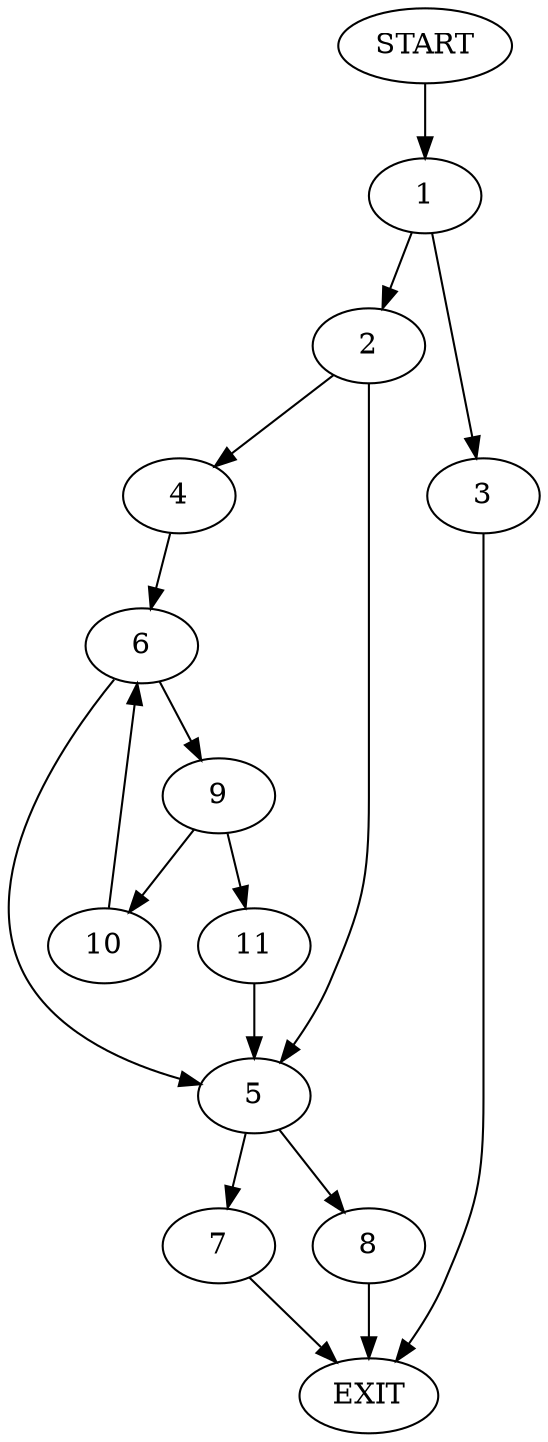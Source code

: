 digraph {
0 [label="START"]
12 [label="EXIT"]
0 -> 1
1 -> 2
1 -> 3
2 -> 4
2 -> 5
3 -> 12
4 -> 6
5 -> 7
5 -> 8
6 -> 9
6 -> 5
9 -> 10
9 -> 11
11 -> 5
10 -> 6
8 -> 12
7 -> 12
}
